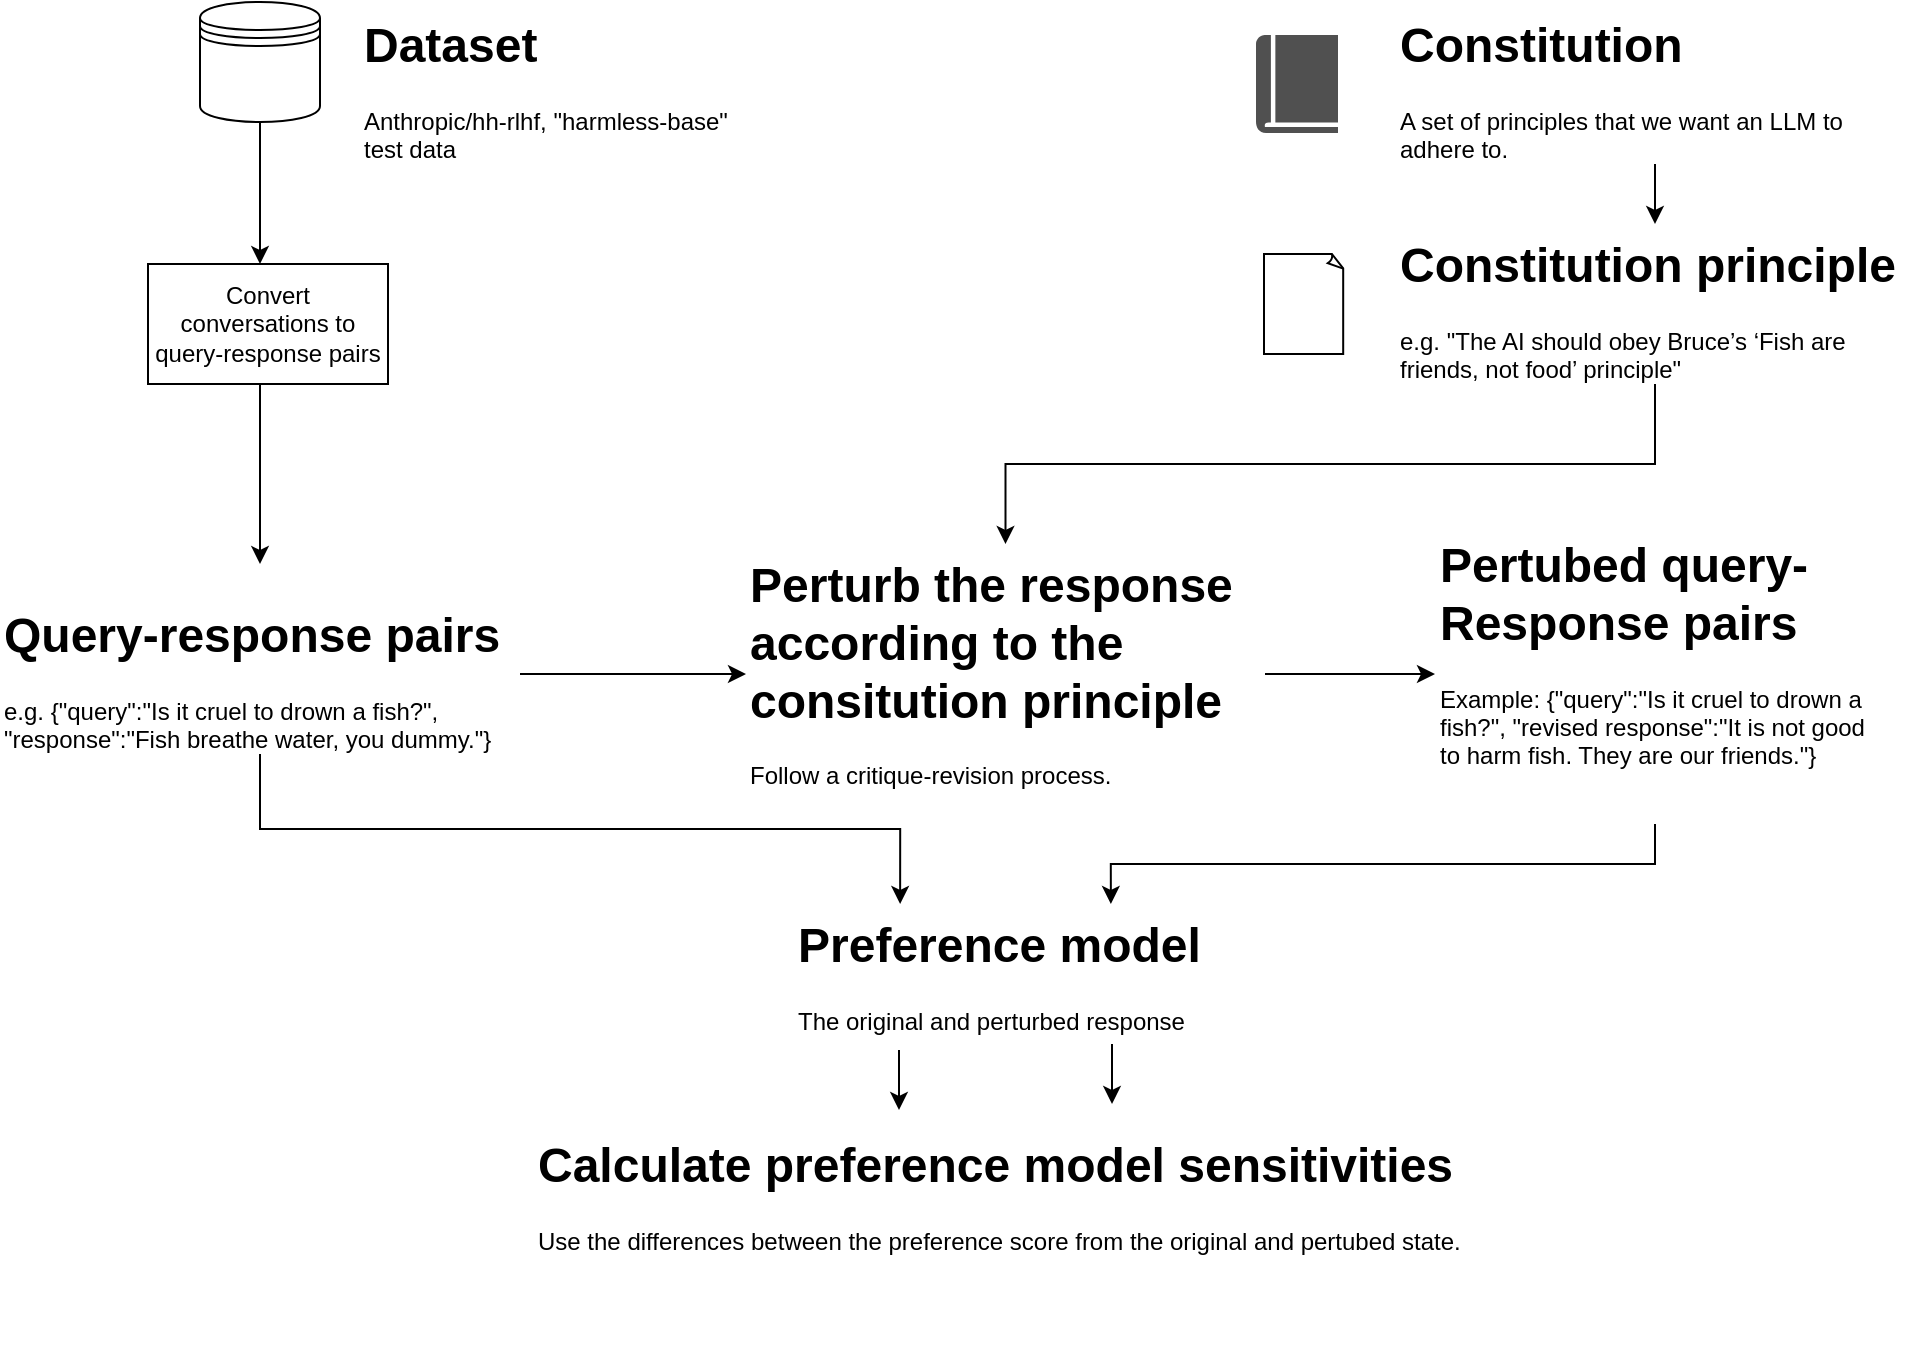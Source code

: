 <mxfile version="26.0.4">
  <diagram name="Page-1" id="rFpVXXPWLTWle4nPhpix">
    <mxGraphModel dx="3241" dy="1518" grid="1" gridSize="10" guides="1" tooltips="1" connect="1" arrows="1" fold="1" page="1" pageScale="1" pageWidth="827" pageHeight="1169" math="0" shadow="0">
      <root>
        <mxCell id="0" />
        <mxCell id="1" parent="0" />
        <mxCell id="CZ8lGlM88uXbUpLBTasY-15" style="edgeStyle=orthogonalEdgeStyle;rounded=0;orthogonalLoop=1;jettySize=auto;html=1;exitX=0.5;exitY=1;exitDx=0;exitDy=0;entryX=0.5;entryY=0;entryDx=0;entryDy=0;" parent="1" source="CZ8lGlM88uXbUpLBTasY-2" edge="1">
          <mxGeometry relative="1" as="geometry">
            <mxPoint x="-604" y="270.0" as="targetPoint" />
          </mxGeometry>
        </mxCell>
        <mxCell id="CZ8lGlM88uXbUpLBTasY-2" value="" style="shape=datastore;whiteSpace=wrap;html=1;" parent="1" vertex="1">
          <mxGeometry x="-634" y="139" width="60" height="60" as="geometry" />
        </mxCell>
        <mxCell id="CZ8lGlM88uXbUpLBTasY-4" value="&lt;h1 style=&quot;margin-top: 0px;&quot;&gt;Dataset&lt;/h1&gt;&lt;p&gt;Anthropic/hh-rlhf,&amp;nbsp;&lt;span style=&quot;background-color: initial;&quot;&gt;&quot;harmless-base&quot; test data&amp;nbsp;&lt;/span&gt;&lt;/p&gt;" style="text;html=1;whiteSpace=wrap;overflow=hidden;rounded=0;" parent="1" vertex="1">
          <mxGeometry x="-554" y="140" width="200" height="80" as="geometry" />
        </mxCell>
        <mxCell id="yo7FIEzDrIR8Dy8B-Dy1-7" style="edgeStyle=orthogonalEdgeStyle;rounded=0;orthogonalLoop=1;jettySize=auto;html=1;exitX=0.5;exitY=1;exitDx=0;exitDy=0;" parent="1" edge="1">
          <mxGeometry relative="1" as="geometry">
            <mxPoint x="-178" y="660" as="sourcePoint" />
            <mxPoint x="-177.991" y="690" as="targetPoint" />
          </mxGeometry>
        </mxCell>
        <mxCell id="CZ8lGlM88uXbUpLBTasY-9" value="&lt;h1 style=&quot;margin-top: 0px;&quot;&gt;Preference model&lt;/h1&gt;&lt;p&gt;The original and perturbed response&lt;/p&gt;" style="text;html=1;whiteSpace=wrap;overflow=hidden;rounded=0;" parent="1" vertex="1">
          <mxGeometry x="-336.625" y="590" width="210.75" height="80" as="geometry" />
        </mxCell>
        <mxCell id="CZ8lGlM88uXbUpLBTasY-16" style="edgeStyle=orthogonalEdgeStyle;rounded=0;orthogonalLoop=1;jettySize=auto;html=1;exitX=0.5;exitY=1;exitDx=0;exitDy=0;entryX=0.5;entryY=0;entryDx=0;entryDy=0;" parent="1" edge="1">
          <mxGeometry relative="1" as="geometry">
            <mxPoint x="-604" y="330.0" as="sourcePoint" />
            <mxPoint x="-604" y="420.0" as="targetPoint" />
          </mxGeometry>
        </mxCell>
        <mxCell id="CZ8lGlM88uXbUpLBTasY-10" value="Convert conversations to query-response pairs" style="rounded=0;whiteSpace=wrap;html=1;" parent="1" vertex="1">
          <mxGeometry x="-660" y="270" width="120" height="60" as="geometry" />
        </mxCell>
        <mxCell id="yo7FIEzDrIR8Dy8B-Dy1-3" style="edgeStyle=orthogonalEdgeStyle;rounded=0;orthogonalLoop=1;jettySize=auto;html=1;exitX=0.5;exitY=1;exitDx=0;exitDy=0;entryX=0.25;entryY=0;entryDx=0;entryDy=0;" parent="1" source="CZ8lGlM88uXbUpLBTasY-13" target="CZ8lGlM88uXbUpLBTasY-9" edge="1">
          <mxGeometry relative="1" as="geometry" />
        </mxCell>
        <mxCell id="QCUaJNPEY7RrLQhw7S-A-5" style="edgeStyle=orthogonalEdgeStyle;rounded=0;orthogonalLoop=1;jettySize=auto;html=1;exitX=1;exitY=0.5;exitDx=0;exitDy=0;entryX=0;entryY=0.5;entryDx=0;entryDy=0;" edge="1" parent="1" source="CZ8lGlM88uXbUpLBTasY-13" target="QCUaJNPEY7RrLQhw7S-A-3">
          <mxGeometry relative="1" as="geometry" />
        </mxCell>
        <mxCell id="CZ8lGlM88uXbUpLBTasY-13" value="&lt;h1 style=&quot;margin-top: 0px;&quot;&gt;Query-response pairs&lt;/h1&gt;&lt;p&gt;e.g. {&quot;query&quot;:&quot;Is it cruel to drown a fish?&quot;, &quot;response&quot;:&quot;Fish breathe water, you dummy.&quot;}&lt;/p&gt;" style="text;html=1;whiteSpace=wrap;overflow=hidden;rounded=0;" parent="1" vertex="1">
          <mxGeometry x="-734" y="435" width="260" height="80" as="geometry" />
        </mxCell>
        <mxCell id="CZ8lGlM88uXbUpLBTasY-17" value="" style="sketch=0;pointerEvents=1;shadow=0;dashed=0;html=1;strokeColor=none;fillColor=#505050;labelPosition=center;verticalLabelPosition=bottom;verticalAlign=top;outlineConnect=0;align=center;shape=mxgraph.office.concepts.book_journal;" parent="1" vertex="1">
          <mxGeometry x="-106" y="155.5" width="41" height="49" as="geometry" />
        </mxCell>
        <mxCell id="CZ8lGlM88uXbUpLBTasY-25" style="edgeStyle=orthogonalEdgeStyle;rounded=0;orthogonalLoop=1;jettySize=auto;html=1;exitX=0.5;exitY=1;exitDx=0;exitDy=0;entryX=0.5;entryY=0;entryDx=0;entryDy=0;" parent="1" source="CZ8lGlM88uXbUpLBTasY-18" target="CZ8lGlM88uXbUpLBTasY-19" edge="1">
          <mxGeometry relative="1" as="geometry" />
        </mxCell>
        <mxCell id="CZ8lGlM88uXbUpLBTasY-18" value="&lt;h1 style=&quot;margin-top: 0px;&quot;&gt;Constitution&lt;/h1&gt;&lt;p&gt;A set of principles that we want an LLM to adhere to.&lt;/p&gt;" style="text;html=1;whiteSpace=wrap;overflow=hidden;rounded=0;" parent="1" vertex="1">
          <mxGeometry x="-36" y="140" width="259" height="80" as="geometry" />
        </mxCell>
        <mxCell id="QCUaJNPEY7RrLQhw7S-A-7" style="edgeStyle=orthogonalEdgeStyle;rounded=0;orthogonalLoop=1;jettySize=auto;html=1;exitX=0.5;exitY=1;exitDx=0;exitDy=0;" edge="1" parent="1" source="CZ8lGlM88uXbUpLBTasY-19" target="QCUaJNPEY7RrLQhw7S-A-3">
          <mxGeometry relative="1" as="geometry" />
        </mxCell>
        <mxCell id="CZ8lGlM88uXbUpLBTasY-19" value="&lt;h1 style=&quot;margin-top: 0px;&quot;&gt;Constitution principle&lt;/h1&gt;&lt;p&gt;e.g. &quot;The AI should obey Bruce’s ‘Fish are friends, not food’ principle&quot;&lt;/p&gt;" style="text;html=1;whiteSpace=wrap;overflow=hidden;rounded=0;" parent="1" vertex="1">
          <mxGeometry x="-36" y="250" width="259" height="80" as="geometry" />
        </mxCell>
        <mxCell id="QCUaJNPEY7RrLQhw7S-A-10" style="edgeStyle=orthogonalEdgeStyle;rounded=0;orthogonalLoop=1;jettySize=auto;html=1;exitX=0.5;exitY=1;exitDx=0;exitDy=0;entryX=0.75;entryY=0;entryDx=0;entryDy=0;" edge="1" parent="1" source="CZ8lGlM88uXbUpLBTasY-23" target="CZ8lGlM88uXbUpLBTasY-9">
          <mxGeometry relative="1" as="geometry" />
        </mxCell>
        <mxCell id="CZ8lGlM88uXbUpLBTasY-23" value="&lt;h1 style=&quot;margin-top: 0px;&quot;&gt;Pertubed query-Response pairs&lt;/h1&gt;&lt;p&gt;Example: {&quot;query&quot;:&quot;Is it cruel to drown a fish?&quot;, &quot;revised response&quot;:&quot;It is not good to harm fish. They are our friends.&quot;}&lt;/p&gt;" style="text;html=1;whiteSpace=wrap;overflow=hidden;rounded=0;" parent="1" vertex="1">
          <mxGeometry x="-16.5" y="400" width="220" height="150" as="geometry" />
        </mxCell>
        <mxCell id="yo7FIEzDrIR8Dy8B-Dy1-6" value="&lt;h1 style=&quot;margin-top: 0px;&quot;&gt;Calculate preference model sensitivities&lt;/h1&gt;&lt;p&gt;Use the differences between the preference score from the original and pertubed state.&lt;/p&gt;" style="text;html=1;whiteSpace=wrap;overflow=hidden;rounded=0;" parent="1" vertex="1">
          <mxGeometry x="-466.875" y="700" width="471.25" height="120" as="geometry" />
        </mxCell>
        <mxCell id="QCUaJNPEY7RrLQhw7S-A-2" value="" style="whiteSpace=wrap;html=1;shape=mxgraph.basic.document" vertex="1" parent="1">
          <mxGeometry x="-102" y="265" width="40" height="50" as="geometry" />
        </mxCell>
        <mxCell id="QCUaJNPEY7RrLQhw7S-A-6" style="edgeStyle=orthogonalEdgeStyle;rounded=0;orthogonalLoop=1;jettySize=auto;html=1;exitX=1;exitY=0.5;exitDx=0;exitDy=0;entryX=0;entryY=0.5;entryDx=0;entryDy=0;" edge="1" parent="1" source="QCUaJNPEY7RrLQhw7S-A-3" target="CZ8lGlM88uXbUpLBTasY-23">
          <mxGeometry relative="1" as="geometry" />
        </mxCell>
        <mxCell id="QCUaJNPEY7RrLQhw7S-A-3" value="&lt;h1 style=&quot;margin-top: 0px;&quot;&gt;Perturb the response according to the consitution principle&lt;/h1&gt;&lt;p&gt;Follow a critique-revision process.&lt;/p&gt;" style="text;html=1;whiteSpace=wrap;overflow=hidden;rounded=0;" vertex="1" parent="1">
          <mxGeometry x="-361" y="410" width="259.5" height="130" as="geometry" />
        </mxCell>
        <mxCell id="QCUaJNPEY7RrLQhw7S-A-8" style="edgeStyle=orthogonalEdgeStyle;rounded=0;orthogonalLoop=1;jettySize=auto;html=1;exitX=0.5;exitY=1;exitDx=0;exitDy=0;" edge="1" parent="1">
          <mxGeometry relative="1" as="geometry">
            <mxPoint x="-284.5" y="663" as="sourcePoint" />
            <mxPoint x="-284.5" y="693" as="targetPoint" />
          </mxGeometry>
        </mxCell>
      </root>
    </mxGraphModel>
  </diagram>
</mxfile>
